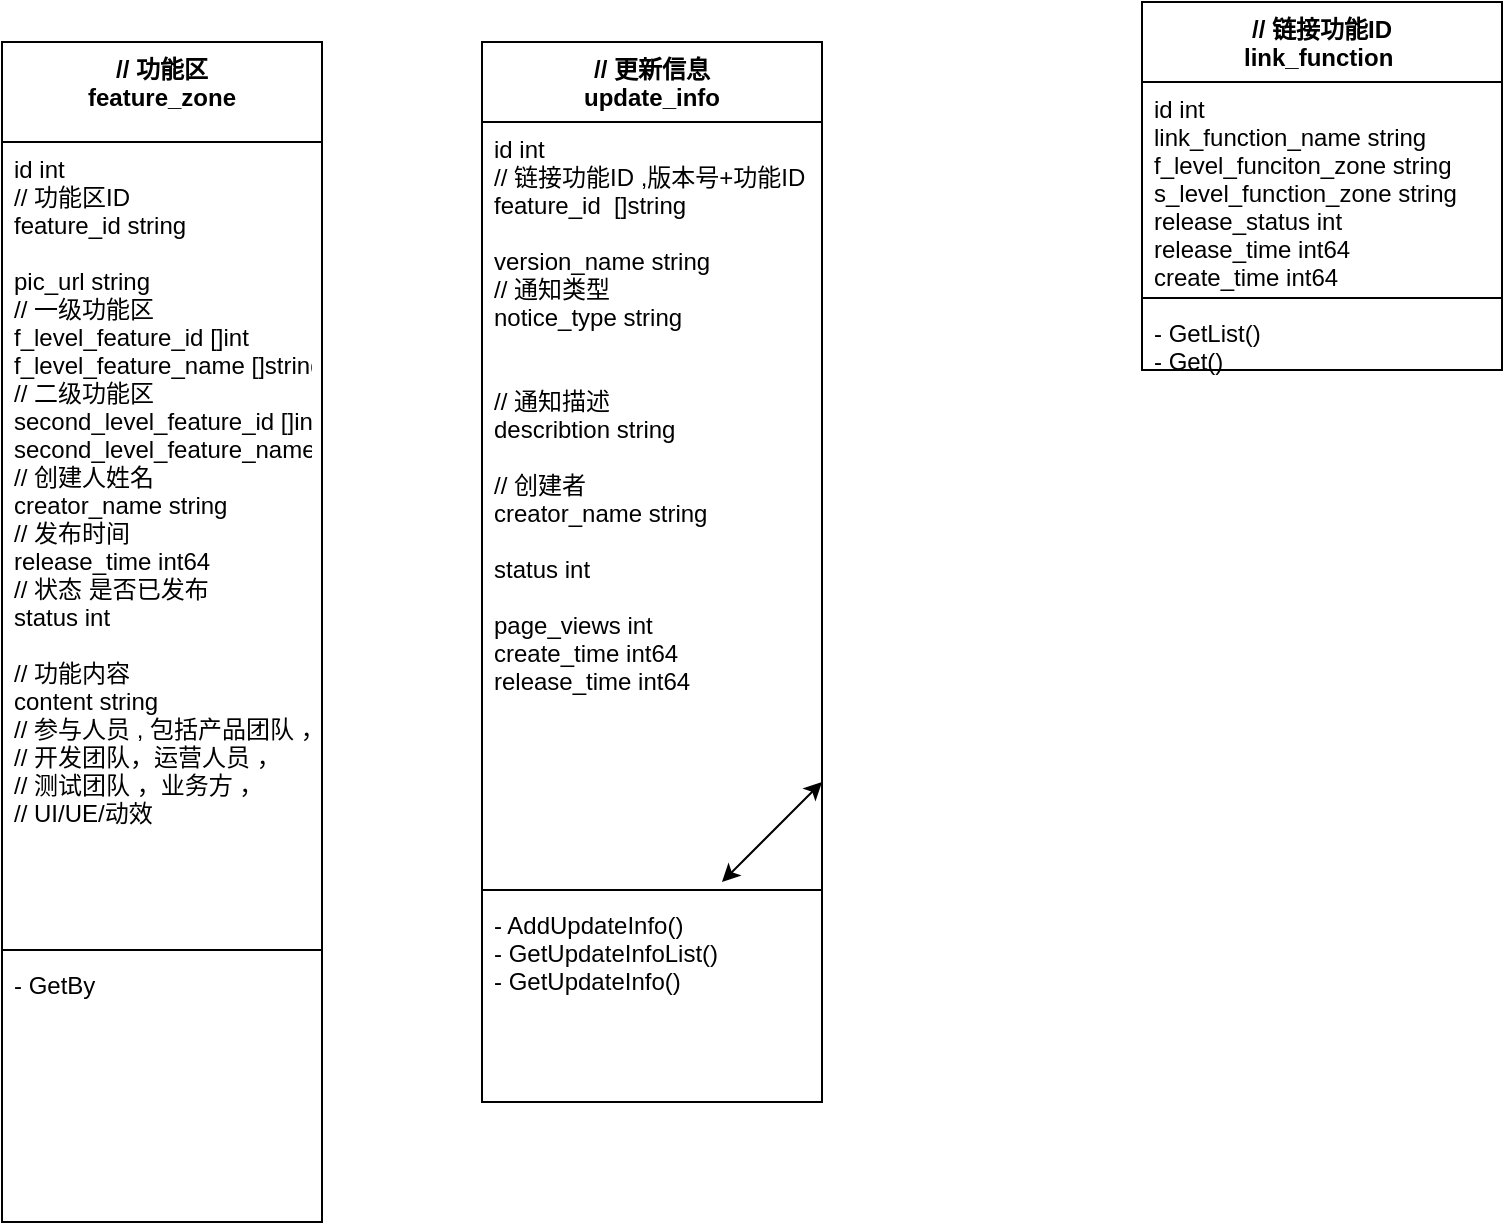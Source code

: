 <mxfile version="14.4.3" type="github">
  <diagram id="C5RBs43oDa-KdzZeNtuy" name="Page-1">
    <mxGraphModel dx="1662" dy="1931" grid="1" gridSize="10" guides="1" tooltips="1" connect="1" arrows="1" fold="1" page="1" pageScale="1" pageWidth="827" pageHeight="1169" math="0" shadow="0">
      <root>
        <mxCell id="WIyWlLk6GJQsqaUBKTNV-0" />
        <mxCell id="WIyWlLk6GJQsqaUBKTNV-1" parent="WIyWlLk6GJQsqaUBKTNV-0" />
        <mxCell id="H7_40uMS-2cokdlfVP3S-10" value="// 更新信息&#xa;update_info" style="swimlane;fontStyle=1;align=center;verticalAlign=top;childLayout=stackLayout;horizontal=1;startSize=40;horizontalStack=0;resizeParent=1;resizeParentMax=0;resizeLast=0;collapsible=1;marginBottom=0;" parent="WIyWlLk6GJQsqaUBKTNV-1" vertex="1">
          <mxGeometry x="290" y="10" width="170" height="530" as="geometry" />
        </mxCell>
        <mxCell id="H7_40uMS-2cokdlfVP3S-11" value="id int &#xa;// 链接功能ID ,版本号+功能ID&#xa;feature_id  []string &#xa;&#xa;version_name string &#xa;// 通知类型&#xa;notice_type string &#xa;&#xa;&#xa;// 通知描述&#xa;describtion string &#xa; &#xa;// 创建者&#xa;creator_name string&#xa;&#xa;status int &#xa;&#xa;page_views int &#xa;create_time int64&#xa;release_time int64&#xa;" style="text;strokeColor=none;fillColor=none;align=left;verticalAlign=top;spacingLeft=4;spacingRight=4;overflow=hidden;rotatable=0;points=[[0,0.5],[1,0.5]];portConstraint=eastwest;" parent="H7_40uMS-2cokdlfVP3S-10" vertex="1">
          <mxGeometry y="40" width="170" height="380" as="geometry" />
        </mxCell>
        <mxCell id="H7_40uMS-2cokdlfVP3S-12" value="" style="line;strokeWidth=1;fillColor=none;align=left;verticalAlign=middle;spacingTop=-1;spacingLeft=3;spacingRight=3;rotatable=0;labelPosition=right;points=[];portConstraint=eastwest;" parent="H7_40uMS-2cokdlfVP3S-10" vertex="1">
          <mxGeometry y="420" width="170" height="8" as="geometry" />
        </mxCell>
        <mxCell id="H7_40uMS-2cokdlfVP3S-13" value="- AddUpdateInfo() &#xa;- GetUpdateInfoList()&#xa;- GetUpdateInfo()" style="text;strokeColor=none;fillColor=none;align=left;verticalAlign=top;spacingLeft=4;spacingRight=4;overflow=hidden;rotatable=0;points=[[0,0.5],[1,0.5]];portConstraint=eastwest;" parent="H7_40uMS-2cokdlfVP3S-10" vertex="1">
          <mxGeometry y="428" width="170" height="102" as="geometry" />
        </mxCell>
        <mxCell id="H7_40uMS-2cokdlfVP3S-14" value="// 功能区&#xa;feature_zone" style="swimlane;fontStyle=1;align=center;verticalAlign=top;childLayout=stackLayout;horizontal=1;startSize=50;horizontalStack=0;resizeParent=1;resizeParentMax=0;resizeLast=0;collapsible=1;marginBottom=0;" parent="WIyWlLk6GJQsqaUBKTNV-1" vertex="1">
          <mxGeometry x="50" y="10" width="160" height="590" as="geometry" />
        </mxCell>
        <mxCell id="H7_40uMS-2cokdlfVP3S-15" value="id int&#xa;// 功能区ID &#xa;feature_id string&#xa; &#xa;pic_url string&#xa;// 一级功能区&#xa;f_level_feature_id []int&#xa;f_level_feature_name []string&#xa;// 二级功能区&#xa;second_level_feature_id []int&#xa;second_level_feature_name []string&#xa;// 创建人姓名&#xa;creator_name string&#xa;// 发布时间&#xa;release_time int64&#xa;// 状态 是否已发布&#xa;status int&#xa;&#xa;// 功能内容&#xa;content string &#xa;// 参与人员 , 包括产品团队 ，&#xa;// 开发团队，运营人员 ，&#xa;// 测试团队 ，业务方 ，&#xa;// UI/UE/动效&#xa; &#xa;&#xa;&#xa;" style="text;strokeColor=none;fillColor=none;align=left;verticalAlign=top;spacingLeft=4;spacingRight=4;overflow=hidden;rotatable=0;points=[[0,0.5],[1,0.5]];portConstraint=eastwest;" parent="H7_40uMS-2cokdlfVP3S-14" vertex="1">
          <mxGeometry y="50" width="160" height="400" as="geometry" />
        </mxCell>
        <mxCell id="H7_40uMS-2cokdlfVP3S-16" value="" style="line;strokeWidth=1;fillColor=none;align=left;verticalAlign=middle;spacingTop=-1;spacingLeft=3;spacingRight=3;rotatable=0;labelPosition=right;points=[];portConstraint=eastwest;" parent="H7_40uMS-2cokdlfVP3S-14" vertex="1">
          <mxGeometry y="450" width="160" height="8" as="geometry" />
        </mxCell>
        <mxCell id="H7_40uMS-2cokdlfVP3S-17" value="- GetBy" style="text;strokeColor=none;fillColor=none;align=left;verticalAlign=top;spacingLeft=4;spacingRight=4;overflow=hidden;rotatable=0;points=[[0,0.5],[1,0.5]];portConstraint=eastwest;" parent="H7_40uMS-2cokdlfVP3S-14" vertex="1">
          <mxGeometry y="458" width="160" height="132" as="geometry" />
        </mxCell>
        <mxCell id="H7_40uMS-2cokdlfVP3S-19" value="// 链接功能ID&#xa;link_function " style="swimlane;fontStyle=1;align=center;verticalAlign=top;childLayout=stackLayout;horizontal=1;startSize=40;horizontalStack=0;resizeParent=1;resizeParentMax=0;resizeLast=0;collapsible=1;marginBottom=0;" parent="WIyWlLk6GJQsqaUBKTNV-1" vertex="1">
          <mxGeometry x="620" y="-10" width="180" height="184" as="geometry" />
        </mxCell>
        <mxCell id="H7_40uMS-2cokdlfVP3S-20" value="id int &#xa;link_function_name string &#xa;f_level_funciton_zone string&#xa;s_level_function_zone string &#xa;release_status int &#xa;release_time int64&#xa;create_time int64" style="text;strokeColor=none;fillColor=none;align=left;verticalAlign=top;spacingLeft=4;spacingRight=4;overflow=hidden;rotatable=0;points=[[0,0.5],[1,0.5]];portConstraint=eastwest;" parent="H7_40uMS-2cokdlfVP3S-19" vertex="1">
          <mxGeometry y="40" width="180" height="104" as="geometry" />
        </mxCell>
        <mxCell id="H7_40uMS-2cokdlfVP3S-21" value="" style="line;strokeWidth=1;fillColor=none;align=left;verticalAlign=middle;spacingTop=-1;spacingLeft=3;spacingRight=3;rotatable=0;labelPosition=right;points=[];portConstraint=eastwest;" parent="H7_40uMS-2cokdlfVP3S-19" vertex="1">
          <mxGeometry y="144" width="180" height="8" as="geometry" />
        </mxCell>
        <mxCell id="H7_40uMS-2cokdlfVP3S-22" value="- GetList()&#xa;- Get()" style="text;strokeColor=none;fillColor=none;align=left;verticalAlign=top;spacingLeft=4;spacingRight=4;overflow=hidden;rotatable=0;points=[[0,0.5],[1,0.5]];portConstraint=eastwest;" parent="H7_40uMS-2cokdlfVP3S-19" vertex="1">
          <mxGeometry y="152" width="180" height="32" as="geometry" />
        </mxCell>
        <mxCell id="H7_40uMS-2cokdlfVP3S-27" value="" style="endArrow=classic;startArrow=classic;html=1;" parent="WIyWlLk6GJQsqaUBKTNV-1" edge="1">
          <mxGeometry width="50" height="50" relative="1" as="geometry">
            <mxPoint x="410" y="430" as="sourcePoint" />
            <mxPoint x="460" y="380" as="targetPoint" />
          </mxGeometry>
        </mxCell>
      </root>
    </mxGraphModel>
  </diagram>
</mxfile>
